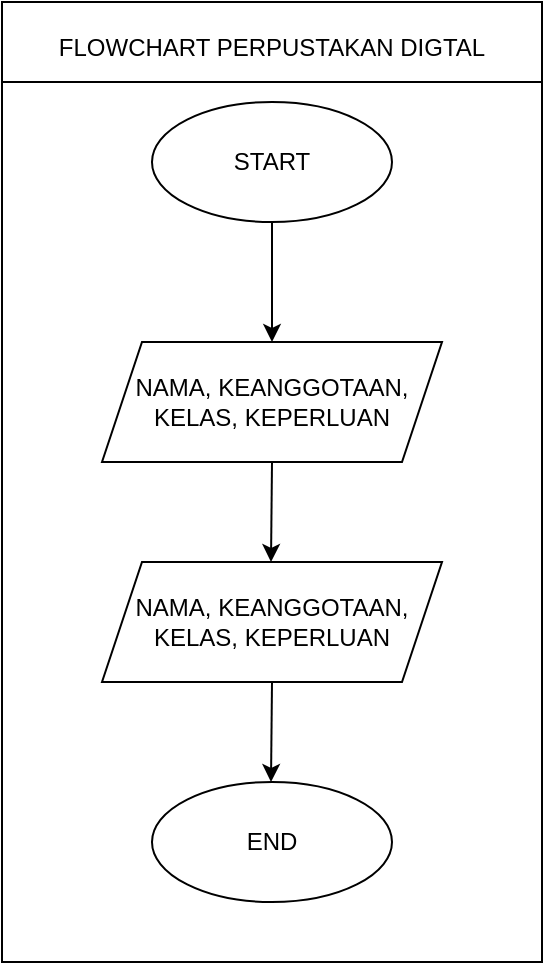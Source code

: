 <mxfile version="22.1.0" type="github">
  <diagram name="Page-1" id="of4GKgjrSyUVoc7WMMV5">
    <mxGraphModel dx="880" dy="478" grid="1" gridSize="10" guides="1" tooltips="1" connect="1" arrows="1" fold="1" page="1" pageScale="1" pageWidth="850" pageHeight="1100" math="0" shadow="0">
      <root>
        <mxCell id="0" />
        <mxCell id="1" parent="0" />
        <mxCell id="t5tVKxFCGbio5EtmX7Ya-2" value="" style="rounded=0;whiteSpace=wrap;html=1;" vertex="1" parent="1">
          <mxGeometry x="240" y="30" width="270" height="480" as="geometry" />
        </mxCell>
        <mxCell id="t5tVKxFCGbio5EtmX7Ya-5" value="" style="rounded=0;whiteSpace=wrap;html=1;" vertex="1" parent="1">
          <mxGeometry x="240" y="30" width="270" height="40" as="geometry" />
        </mxCell>
        <mxCell id="t5tVKxFCGbio5EtmX7Ya-6" value="START" style="ellipse;whiteSpace=wrap;html=1;" vertex="1" parent="1">
          <mxGeometry x="315" y="80" width="120" height="60" as="geometry" />
        </mxCell>
        <mxCell id="t5tVKxFCGbio5EtmX7Ya-12" value="" style="endArrow=classic;html=1;rounded=0;exitX=0.5;exitY=1;exitDx=0;exitDy=0;" edge="1" parent="1" source="t5tVKxFCGbio5EtmX7Ya-6">
          <mxGeometry width="50" height="50" relative="1" as="geometry">
            <mxPoint x="400" y="280" as="sourcePoint" />
            <mxPoint x="375" y="200" as="targetPoint" />
          </mxGeometry>
        </mxCell>
        <mxCell id="t5tVKxFCGbio5EtmX7Ya-13" value="NAMA, KEANGGOTAAN, KELAS, KEPERLUAN" style="shape=parallelogram;perimeter=parallelogramPerimeter;whiteSpace=wrap;html=1;fixedSize=1;" vertex="1" parent="1">
          <mxGeometry x="290" y="200" width="170" height="60" as="geometry" />
        </mxCell>
        <mxCell id="t5tVKxFCGbio5EtmX7Ya-24" value="FLOWCHART PERPUSTAKAN DIGTAL" style="text;html=1;strokeColor=none;fillColor=none;align=center;verticalAlign=middle;whiteSpace=wrap;rounded=0;" vertex="1" parent="1">
          <mxGeometry x="260" y="30" width="230" height="45" as="geometry" />
        </mxCell>
        <mxCell id="t5tVKxFCGbio5EtmX7Ya-26" value="NAMA" style="text;html=1;strokeColor=none;fillColor=none;align=center;verticalAlign=middle;whiteSpace=wrap;rounded=0;" vertex="1" parent="1">
          <mxGeometry x="350" y="330" width="60" height="30" as="geometry" />
        </mxCell>
        <mxCell id="t5tVKxFCGbio5EtmX7Ya-27" value="NAMA, KEANGGOTAAN, KELAS, KEPERLUAN" style="shape=parallelogram;perimeter=parallelogramPerimeter;whiteSpace=wrap;html=1;fixedSize=1;" vertex="1" parent="1">
          <mxGeometry x="290" y="310" width="170" height="60" as="geometry" />
        </mxCell>
        <mxCell id="t5tVKxFCGbio5EtmX7Ya-28" value="" style="endArrow=classic;html=1;rounded=0;" edge="1" parent="1">
          <mxGeometry width="50" height="50" relative="1" as="geometry">
            <mxPoint x="375" y="260" as="sourcePoint" />
            <mxPoint x="374.5" y="310" as="targetPoint" />
          </mxGeometry>
        </mxCell>
        <mxCell id="t5tVKxFCGbio5EtmX7Ya-29" value="" style="endArrow=classic;html=1;rounded=0;" edge="1" parent="1">
          <mxGeometry width="50" height="50" relative="1" as="geometry">
            <mxPoint x="375" y="370" as="sourcePoint" />
            <mxPoint x="374.5" y="420" as="targetPoint" />
          </mxGeometry>
        </mxCell>
        <mxCell id="t5tVKxFCGbio5EtmX7Ya-30" value="END" style="ellipse;whiteSpace=wrap;html=1;" vertex="1" parent="1">
          <mxGeometry x="315" y="420" width="120" height="60" as="geometry" />
        </mxCell>
      </root>
    </mxGraphModel>
  </diagram>
</mxfile>
